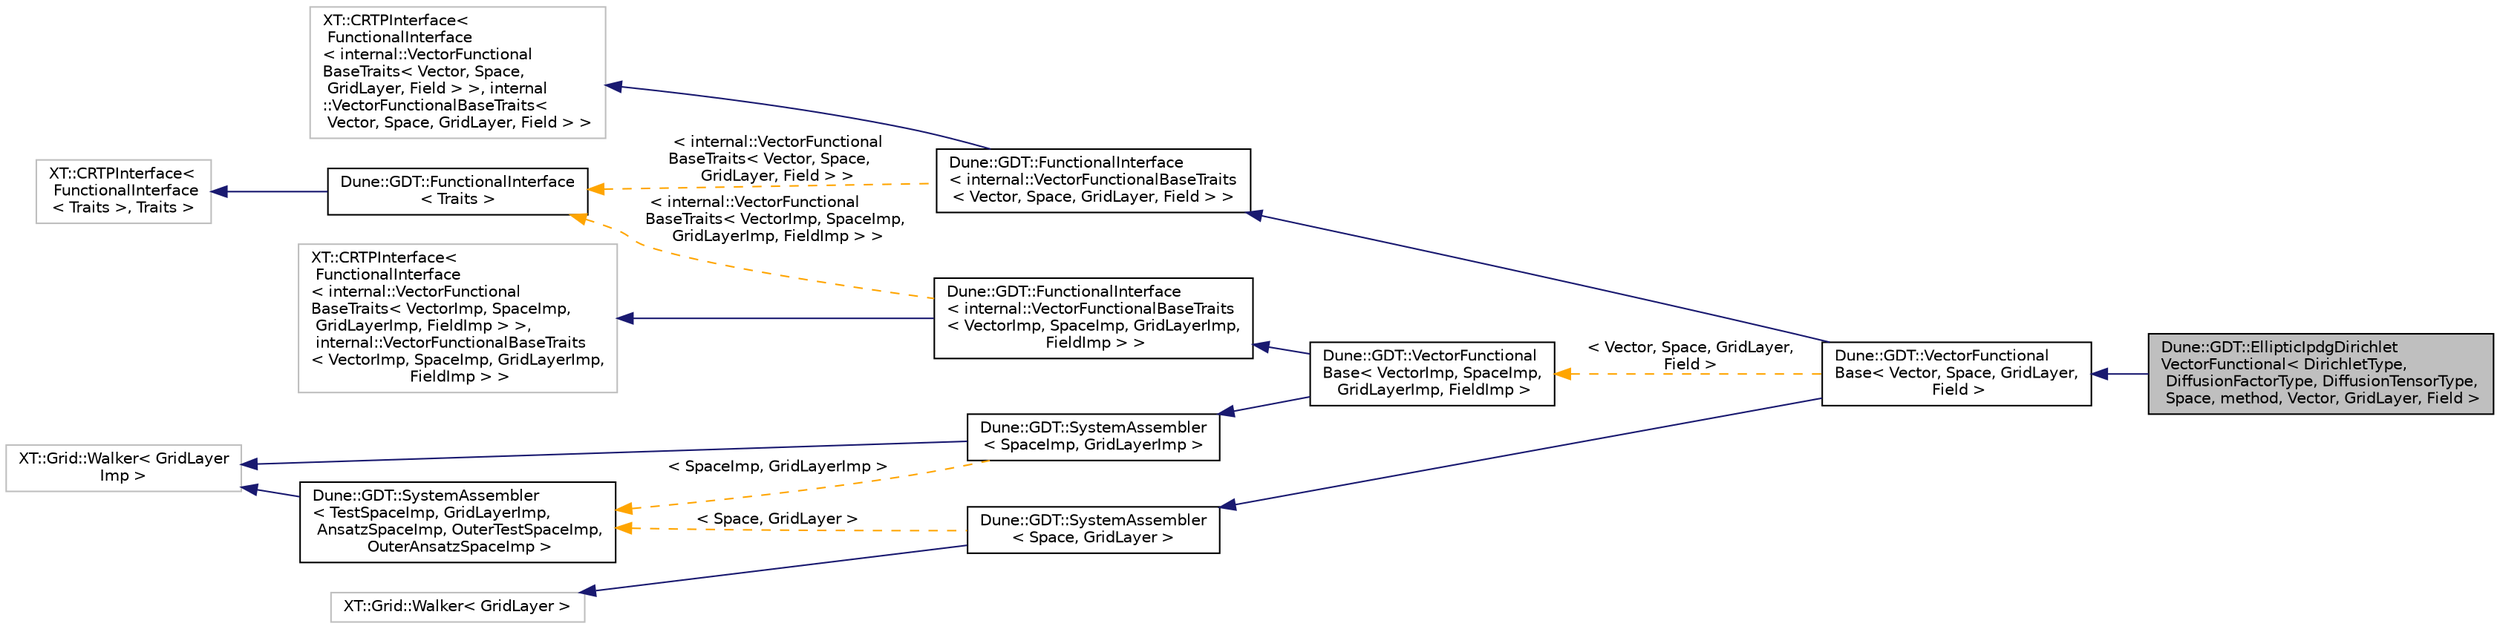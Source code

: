 digraph "Dune::GDT::EllipticIpdgDirichletVectorFunctional&lt; DirichletType, DiffusionFactorType, DiffusionTensorType, Space, method, Vector, GridLayer, Field &gt;"
{
  edge [fontname="Helvetica",fontsize="10",labelfontname="Helvetica",labelfontsize="10"];
  node [fontname="Helvetica",fontsize="10",shape=record];
  rankdir="LR";
  Node1 [label="Dune::GDT::EllipticIpdgDirichlet\lVectorFunctional\< DirichletType,\l DiffusionFactorType, DiffusionTensorType,\l Space, method, Vector, GridLayer, Field \>",height=0.2,width=0.4,color="black", fillcolor="grey75", style="filled", fontcolor="black"];
  Node2 -> Node1 [dir="back",color="midnightblue",fontsize="10",style="solid",fontname="Helvetica"];
  Node2 [label="Dune::GDT::VectorFunctional\lBase\< Vector, Space, GridLayer,\l Field \>",height=0.2,width=0.4,color="black", fillcolor="white", style="filled",URL="$a00405.html"];
  Node3 -> Node2 [dir="back",color="midnightblue",fontsize="10",style="solid",fontname="Helvetica"];
  Node3 [label="Dune::GDT::FunctionalInterface\l\< internal::VectorFunctionalBaseTraits\l\< Vector, Space, GridLayer, Field \> \>",height=0.2,width=0.4,color="black", fillcolor="white", style="filled",URL="$a00125.html"];
  Node4 -> Node3 [dir="back",color="midnightblue",fontsize="10",style="solid",fontname="Helvetica"];
  Node4 [label="XT::CRTPInterface\<\l FunctionalInterface\l\< internal::VectorFunctional\lBaseTraits\< Vector, Space,\l GridLayer, Field \> \>, internal\l::VectorFunctionalBaseTraits\<\l Vector, Space, GridLayer, Field \> \>",height=0.2,width=0.4,color="grey75", fillcolor="white", style="filled"];
  Node5 -> Node3 [dir="back",color="orange",fontsize="10",style="dashed",label=" \< internal::VectorFunctional\lBaseTraits\< Vector, Space,\l GridLayer, Field \> \>" ,fontname="Helvetica"];
  Node5 [label="Dune::GDT::FunctionalInterface\l\< Traits \>",height=0.2,width=0.4,color="black", fillcolor="white", style="filled",URL="$a00125.html"];
  Node6 -> Node5 [dir="back",color="midnightblue",fontsize="10",style="solid",fontname="Helvetica"];
  Node6 [label="XT::CRTPInterface\<\l FunctionalInterface\l\< Traits \>, Traits \>",height=0.2,width=0.4,color="grey75", fillcolor="white", style="filled"];
  Node7 -> Node2 [dir="back",color="midnightblue",fontsize="10",style="solid",fontname="Helvetica"];
  Node7 [label="Dune::GDT::SystemAssembler\l\< Space, GridLayer \>",height=0.2,width=0.4,color="black", fillcolor="white", style="filled",URL="$a00402.html"];
  Node8 -> Node7 [dir="back",color="midnightblue",fontsize="10",style="solid",fontname="Helvetica"];
  Node8 [label="XT::Grid::Walker\< GridLayer \>",height=0.2,width=0.4,color="grey75", fillcolor="white", style="filled"];
  Node9 -> Node7 [dir="back",color="orange",fontsize="10",style="dashed",label=" \< Space, GridLayer \>" ,fontname="Helvetica"];
  Node9 [label="Dune::GDT::SystemAssembler\l\< TestSpaceImp, GridLayerImp,\l AnsatzSpaceImp, OuterTestSpaceImp,\l OuterAnsatzSpaceImp \>",height=0.2,width=0.4,color="black", fillcolor="white", style="filled",URL="$a00402.html"];
  Node10 -> Node9 [dir="back",color="midnightblue",fontsize="10",style="solid",fontname="Helvetica"];
  Node10 [label="XT::Grid::Walker\< GridLayer\lImp \>",height=0.2,width=0.4,color="grey75", fillcolor="white", style="filled"];
  Node11 -> Node2 [dir="back",color="orange",fontsize="10",style="dashed",label=" \< Vector, Space, GridLayer,\l Field \>" ,fontname="Helvetica"];
  Node11 [label="Dune::GDT::VectorFunctional\lBase\< VectorImp, SpaceImp,\l GridLayerImp, FieldImp \>",height=0.2,width=0.4,color="black", fillcolor="white", style="filled",URL="$a00405.html"];
  Node12 -> Node11 [dir="back",color="midnightblue",fontsize="10",style="solid",fontname="Helvetica"];
  Node12 [label="Dune::GDT::FunctionalInterface\l\< internal::VectorFunctionalBaseTraits\l\< VectorImp, SpaceImp, GridLayerImp,\l FieldImp \> \>",height=0.2,width=0.4,color="black", fillcolor="white", style="filled",URL="$a00125.html"];
  Node13 -> Node12 [dir="back",color="midnightblue",fontsize="10",style="solid",fontname="Helvetica"];
  Node13 [label="XT::CRTPInterface\<\l FunctionalInterface\l\< internal::VectorFunctional\lBaseTraits\< VectorImp, SpaceImp,\l GridLayerImp, FieldImp \> \>,\l internal::VectorFunctionalBaseTraits\l\< VectorImp, SpaceImp, GridLayerImp,\l FieldImp \> \>",height=0.2,width=0.4,color="grey75", fillcolor="white", style="filled"];
  Node5 -> Node12 [dir="back",color="orange",fontsize="10",style="dashed",label=" \< internal::VectorFunctional\lBaseTraits\< VectorImp, SpaceImp,\l GridLayerImp, FieldImp \> \>" ,fontname="Helvetica"];
  Node14 -> Node11 [dir="back",color="midnightblue",fontsize="10",style="solid",fontname="Helvetica"];
  Node14 [label="Dune::GDT::SystemAssembler\l\< SpaceImp, GridLayerImp \>",height=0.2,width=0.4,color="black", fillcolor="white", style="filled",URL="$a00402.html"];
  Node10 -> Node14 [dir="back",color="midnightblue",fontsize="10",style="solid",fontname="Helvetica"];
  Node9 -> Node14 [dir="back",color="orange",fontsize="10",style="dashed",label=" \< SpaceImp, GridLayerImp \>" ,fontname="Helvetica"];
}
